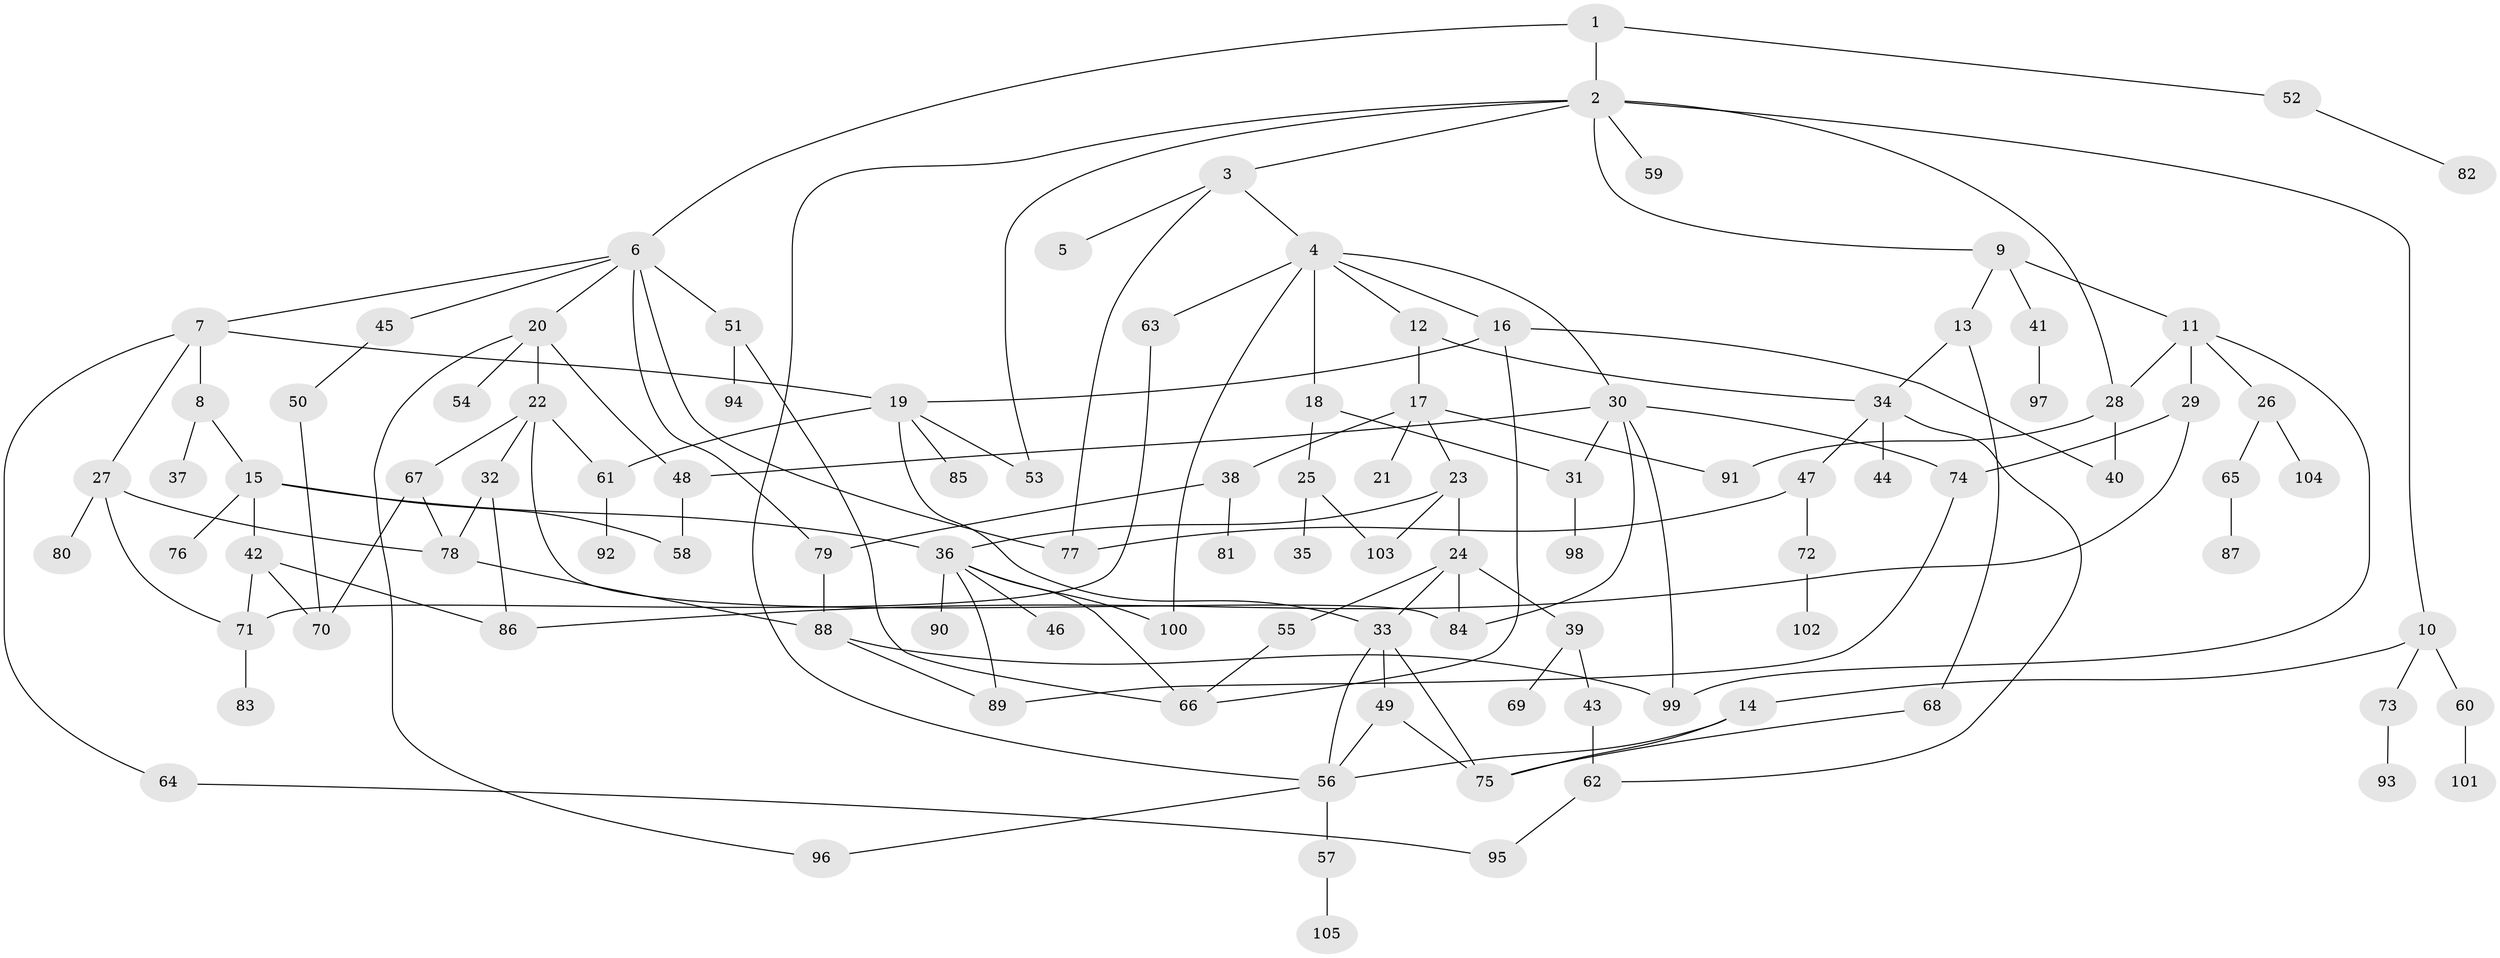 // Generated by graph-tools (version 1.1) at 2025/41/03/09/25 04:41:04]
// undirected, 105 vertices, 149 edges
graph export_dot {
graph [start="1"]
  node [color=gray90,style=filled];
  1;
  2;
  3;
  4;
  5;
  6;
  7;
  8;
  9;
  10;
  11;
  12;
  13;
  14;
  15;
  16;
  17;
  18;
  19;
  20;
  21;
  22;
  23;
  24;
  25;
  26;
  27;
  28;
  29;
  30;
  31;
  32;
  33;
  34;
  35;
  36;
  37;
  38;
  39;
  40;
  41;
  42;
  43;
  44;
  45;
  46;
  47;
  48;
  49;
  50;
  51;
  52;
  53;
  54;
  55;
  56;
  57;
  58;
  59;
  60;
  61;
  62;
  63;
  64;
  65;
  66;
  67;
  68;
  69;
  70;
  71;
  72;
  73;
  74;
  75;
  76;
  77;
  78;
  79;
  80;
  81;
  82;
  83;
  84;
  85;
  86;
  87;
  88;
  89;
  90;
  91;
  92;
  93;
  94;
  95;
  96;
  97;
  98;
  99;
  100;
  101;
  102;
  103;
  104;
  105;
  1 -- 2;
  1 -- 6;
  1 -- 52;
  2 -- 3;
  2 -- 9;
  2 -- 10;
  2 -- 28;
  2 -- 53;
  2 -- 59;
  2 -- 56;
  3 -- 4;
  3 -- 5;
  3 -- 77;
  4 -- 12;
  4 -- 16;
  4 -- 18;
  4 -- 30;
  4 -- 63;
  4 -- 100;
  6 -- 7;
  6 -- 20;
  6 -- 45;
  6 -- 51;
  6 -- 79;
  6 -- 77;
  7 -- 8;
  7 -- 19;
  7 -- 27;
  7 -- 64;
  8 -- 15;
  8 -- 37;
  9 -- 11;
  9 -- 13;
  9 -- 41;
  10 -- 14;
  10 -- 60;
  10 -- 73;
  11 -- 26;
  11 -- 29;
  11 -- 99;
  11 -- 28;
  12 -- 17;
  12 -- 34;
  13 -- 34;
  13 -- 68;
  14 -- 56;
  14 -- 75;
  15 -- 36;
  15 -- 42;
  15 -- 58;
  15 -- 76;
  16 -- 40;
  16 -- 66;
  16 -- 19;
  17 -- 21;
  17 -- 23;
  17 -- 38;
  17 -- 91;
  18 -- 25;
  18 -- 31;
  19 -- 85;
  19 -- 33;
  19 -- 61;
  19 -- 53;
  20 -- 22;
  20 -- 54;
  20 -- 96;
  20 -- 48;
  22 -- 32;
  22 -- 61;
  22 -- 67;
  22 -- 84;
  23 -- 24;
  23 -- 103;
  23 -- 36;
  24 -- 33;
  24 -- 39;
  24 -- 55;
  24 -- 84;
  25 -- 35;
  25 -- 103;
  26 -- 65;
  26 -- 104;
  27 -- 80;
  27 -- 78;
  27 -- 71;
  28 -- 40;
  28 -- 91;
  29 -- 74;
  29 -- 86;
  30 -- 48;
  30 -- 74;
  30 -- 84;
  30 -- 99;
  30 -- 31;
  31 -- 98;
  32 -- 86;
  32 -- 78;
  33 -- 49;
  33 -- 56;
  33 -- 75;
  34 -- 44;
  34 -- 47;
  34 -- 62;
  36 -- 46;
  36 -- 66;
  36 -- 89;
  36 -- 90;
  36 -- 100;
  38 -- 81;
  38 -- 79;
  39 -- 43;
  39 -- 69;
  41 -- 97;
  42 -- 71;
  42 -- 70;
  42 -- 86;
  43 -- 62;
  45 -- 50;
  47 -- 72;
  47 -- 77;
  48 -- 58;
  49 -- 56;
  49 -- 75;
  50 -- 70;
  51 -- 94;
  51 -- 66;
  52 -- 82;
  55 -- 66;
  56 -- 57;
  56 -- 96;
  57 -- 105;
  60 -- 101;
  61 -- 92;
  62 -- 95;
  63 -- 71;
  64 -- 95;
  65 -- 87;
  67 -- 70;
  67 -- 78;
  68 -- 75;
  71 -- 83;
  72 -- 102;
  73 -- 93;
  74 -- 89;
  78 -- 88;
  79 -- 88;
  88 -- 89;
  88 -- 99;
}
